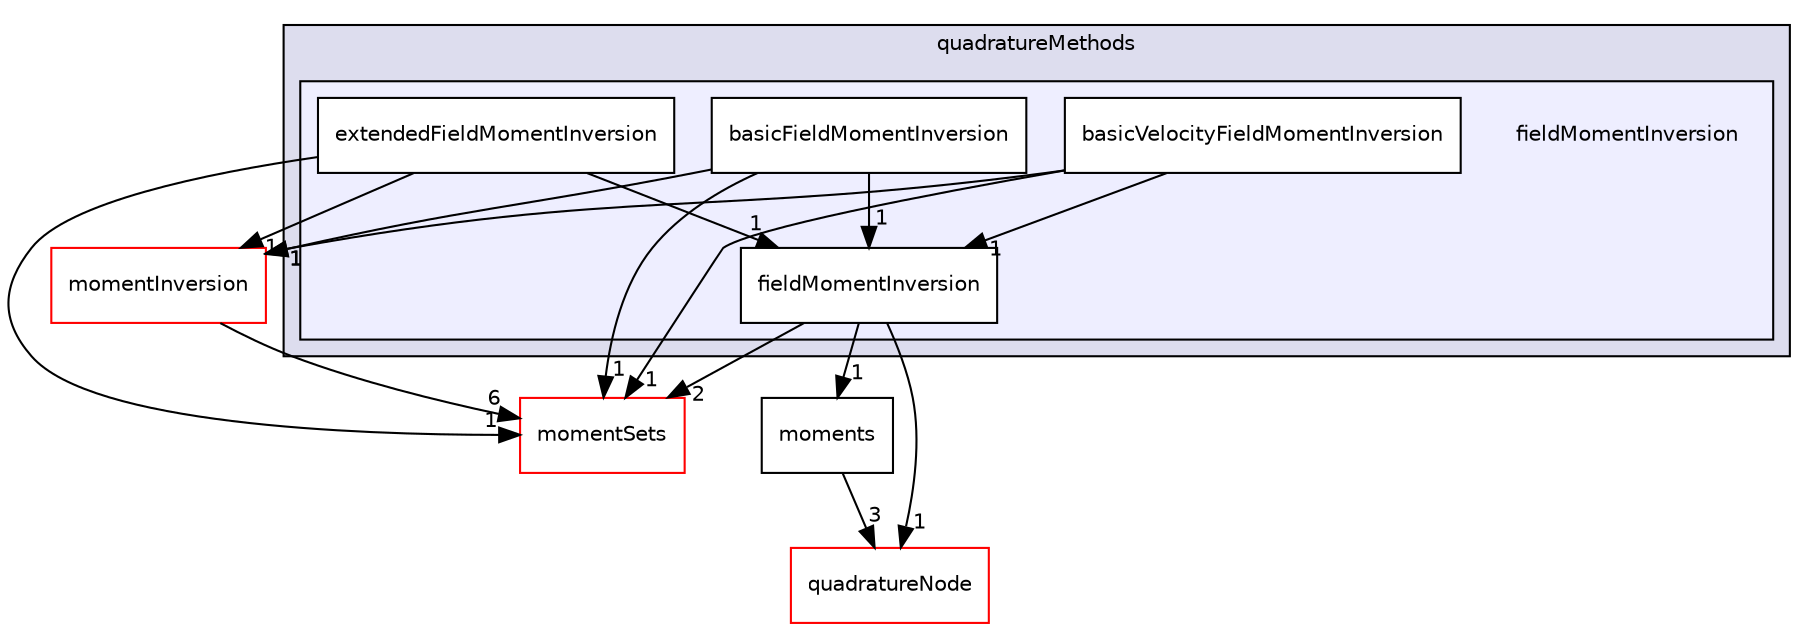 digraph "fieldMomentInversion" {
  bgcolor=transparent;
  compound=true
  node [ fontsize="10", fontname="Helvetica"];
  edge [ labelfontsize="10", labelfontname="Helvetica"];
  subgraph clusterdir_259a5a6e928303d9988273e835fb5828 {
    graph [ bgcolor="#ddddee", pencolor="black", label="quadratureMethods" fontname="Helvetica", fontsize="10", URL="dir_259a5a6e928303d9988273e835fb5828.html"]
  subgraph clusterdir_db960164ea42c42a422c08f487d84e08 {
    graph [ bgcolor="#eeeeff", pencolor="black", label="" URL="dir_db960164ea42c42a422c08f487d84e08.html"];
    dir_db960164ea42c42a422c08f487d84e08 [shape=plaintext label="fieldMomentInversion"];
    dir_bc753f497ce40b0e1177248f168089de [shape=box label="basicFieldMomentInversion" color="black" fillcolor="white" style="filled" URL="dir_bc753f497ce40b0e1177248f168089de.html"];
    dir_0348cf1fb36379af70b0b4d3466537e3 [shape=box label="basicVelocityFieldMomentInversion" color="black" fillcolor="white" style="filled" URL="dir_0348cf1fb36379af70b0b4d3466537e3.html"];
    dir_974837e992f7075392fb3f6492717f79 [shape=box label="extendedFieldMomentInversion" color="black" fillcolor="white" style="filled" URL="dir_974837e992f7075392fb3f6492717f79.html"];
    dir_db2c61815207dc85e75ccbf467d61a07 [shape=box label="fieldMomentInversion" color="black" fillcolor="white" style="filled" URL="dir_db2c61815207dc85e75ccbf467d61a07.html"];
  }
  }
  dir_28a10e058b67f0d7e124cb3c5246e6cb [shape=box label="momentSets" color="red" URL="dir_28a10e058b67f0d7e124cb3c5246e6cb.html"];
  dir_17a6c3d0f5fde6543c26c10fa938ae5d [shape=box label="moments" URL="dir_17a6c3d0f5fde6543c26c10fa938ae5d.html"];
  dir_0b9bb76b72c90181149adc55e92e6ea3 [shape=box label="momentInversion" color="red" URL="dir_0b9bb76b72c90181149adc55e92e6ea3.html"];
  dir_48cba3f3a1194fdbaf1cf859d335accc [shape=box label="quadratureNode" color="red" URL="dir_48cba3f3a1194fdbaf1cf859d335accc.html"];
  dir_0348cf1fb36379af70b0b4d3466537e3->dir_28a10e058b67f0d7e124cb3c5246e6cb [headlabel="1", labeldistance=1.5 headhref="dir_000045_000239.html"];
  dir_0348cf1fb36379af70b0b4d3466537e3->dir_db2c61815207dc85e75ccbf467d61a07 [headlabel="1", labeldistance=1.5 headhref="dir_000045_000143.html"];
  dir_0348cf1fb36379af70b0b4d3466537e3->dir_0b9bb76b72c90181149adc55e92e6ea3 [headlabel="1", labeldistance=1.5 headhref="dir_000045_000048.html"];
  dir_db2c61815207dc85e75ccbf467d61a07->dir_28a10e058b67f0d7e124cb3c5246e6cb [headlabel="2", labeldistance=1.5 headhref="dir_000143_000239.html"];
  dir_db2c61815207dc85e75ccbf467d61a07->dir_17a6c3d0f5fde6543c26c10fa938ae5d [headlabel="1", labeldistance=1.5 headhref="dir_000143_000237.html"];
  dir_db2c61815207dc85e75ccbf467d61a07->dir_48cba3f3a1194fdbaf1cf859d335accc [headlabel="1", labeldistance=1.5 headhref="dir_000143_000320.html"];
  dir_17a6c3d0f5fde6543c26c10fa938ae5d->dir_48cba3f3a1194fdbaf1cf859d335accc [headlabel="3", labeldistance=1.5 headhref="dir_000237_000320.html"];
  dir_0b9bb76b72c90181149adc55e92e6ea3->dir_28a10e058b67f0d7e124cb3c5246e6cb [headlabel="6", labeldistance=1.5 headhref="dir_000048_000239.html"];
  dir_bc753f497ce40b0e1177248f168089de->dir_28a10e058b67f0d7e124cb3c5246e6cb [headlabel="1", labeldistance=1.5 headhref="dir_000044_000239.html"];
  dir_bc753f497ce40b0e1177248f168089de->dir_db2c61815207dc85e75ccbf467d61a07 [headlabel="1", labeldistance=1.5 headhref="dir_000044_000143.html"];
  dir_bc753f497ce40b0e1177248f168089de->dir_0b9bb76b72c90181149adc55e92e6ea3 [headlabel="1", labeldistance=1.5 headhref="dir_000044_000048.html"];
  dir_974837e992f7075392fb3f6492717f79->dir_28a10e058b67f0d7e124cb3c5246e6cb [headlabel="1", labeldistance=1.5 headhref="dir_000141_000239.html"];
  dir_974837e992f7075392fb3f6492717f79->dir_db2c61815207dc85e75ccbf467d61a07 [headlabel="1", labeldistance=1.5 headhref="dir_000141_000143.html"];
  dir_974837e992f7075392fb3f6492717f79->dir_0b9bb76b72c90181149adc55e92e6ea3 [headlabel="1", labeldistance=1.5 headhref="dir_000141_000048.html"];
}
